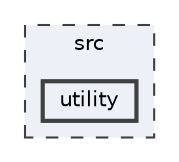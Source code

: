 digraph "src/utility"
{
 // LATEX_PDF_SIZE
  bgcolor="transparent";
  edge [fontname=Helvetica,fontsize=10,labelfontname=Helvetica,labelfontsize=10];
  node [fontname=Helvetica,fontsize=10,shape=box,height=0.2,width=0.4];
  compound=true
  subgraph clusterdir_68267d1309a1af8e8297ef4c3efbcdba {
    graph [ bgcolor="#edf0f7", pencolor="grey25", label="src", fontname=Helvetica,fontsize=10 style="filled,dashed", URL="dir_68267d1309a1af8e8297ef4c3efbcdba.html",tooltip=""]
  dir_0619a8f54b4fad7043a6de45be8fde0b [label="utility", fillcolor="#edf0f7", color="grey25", style="filled,bold", URL="dir_0619a8f54b4fad7043a6de45be8fde0b.html",tooltip=""];
  }
}
